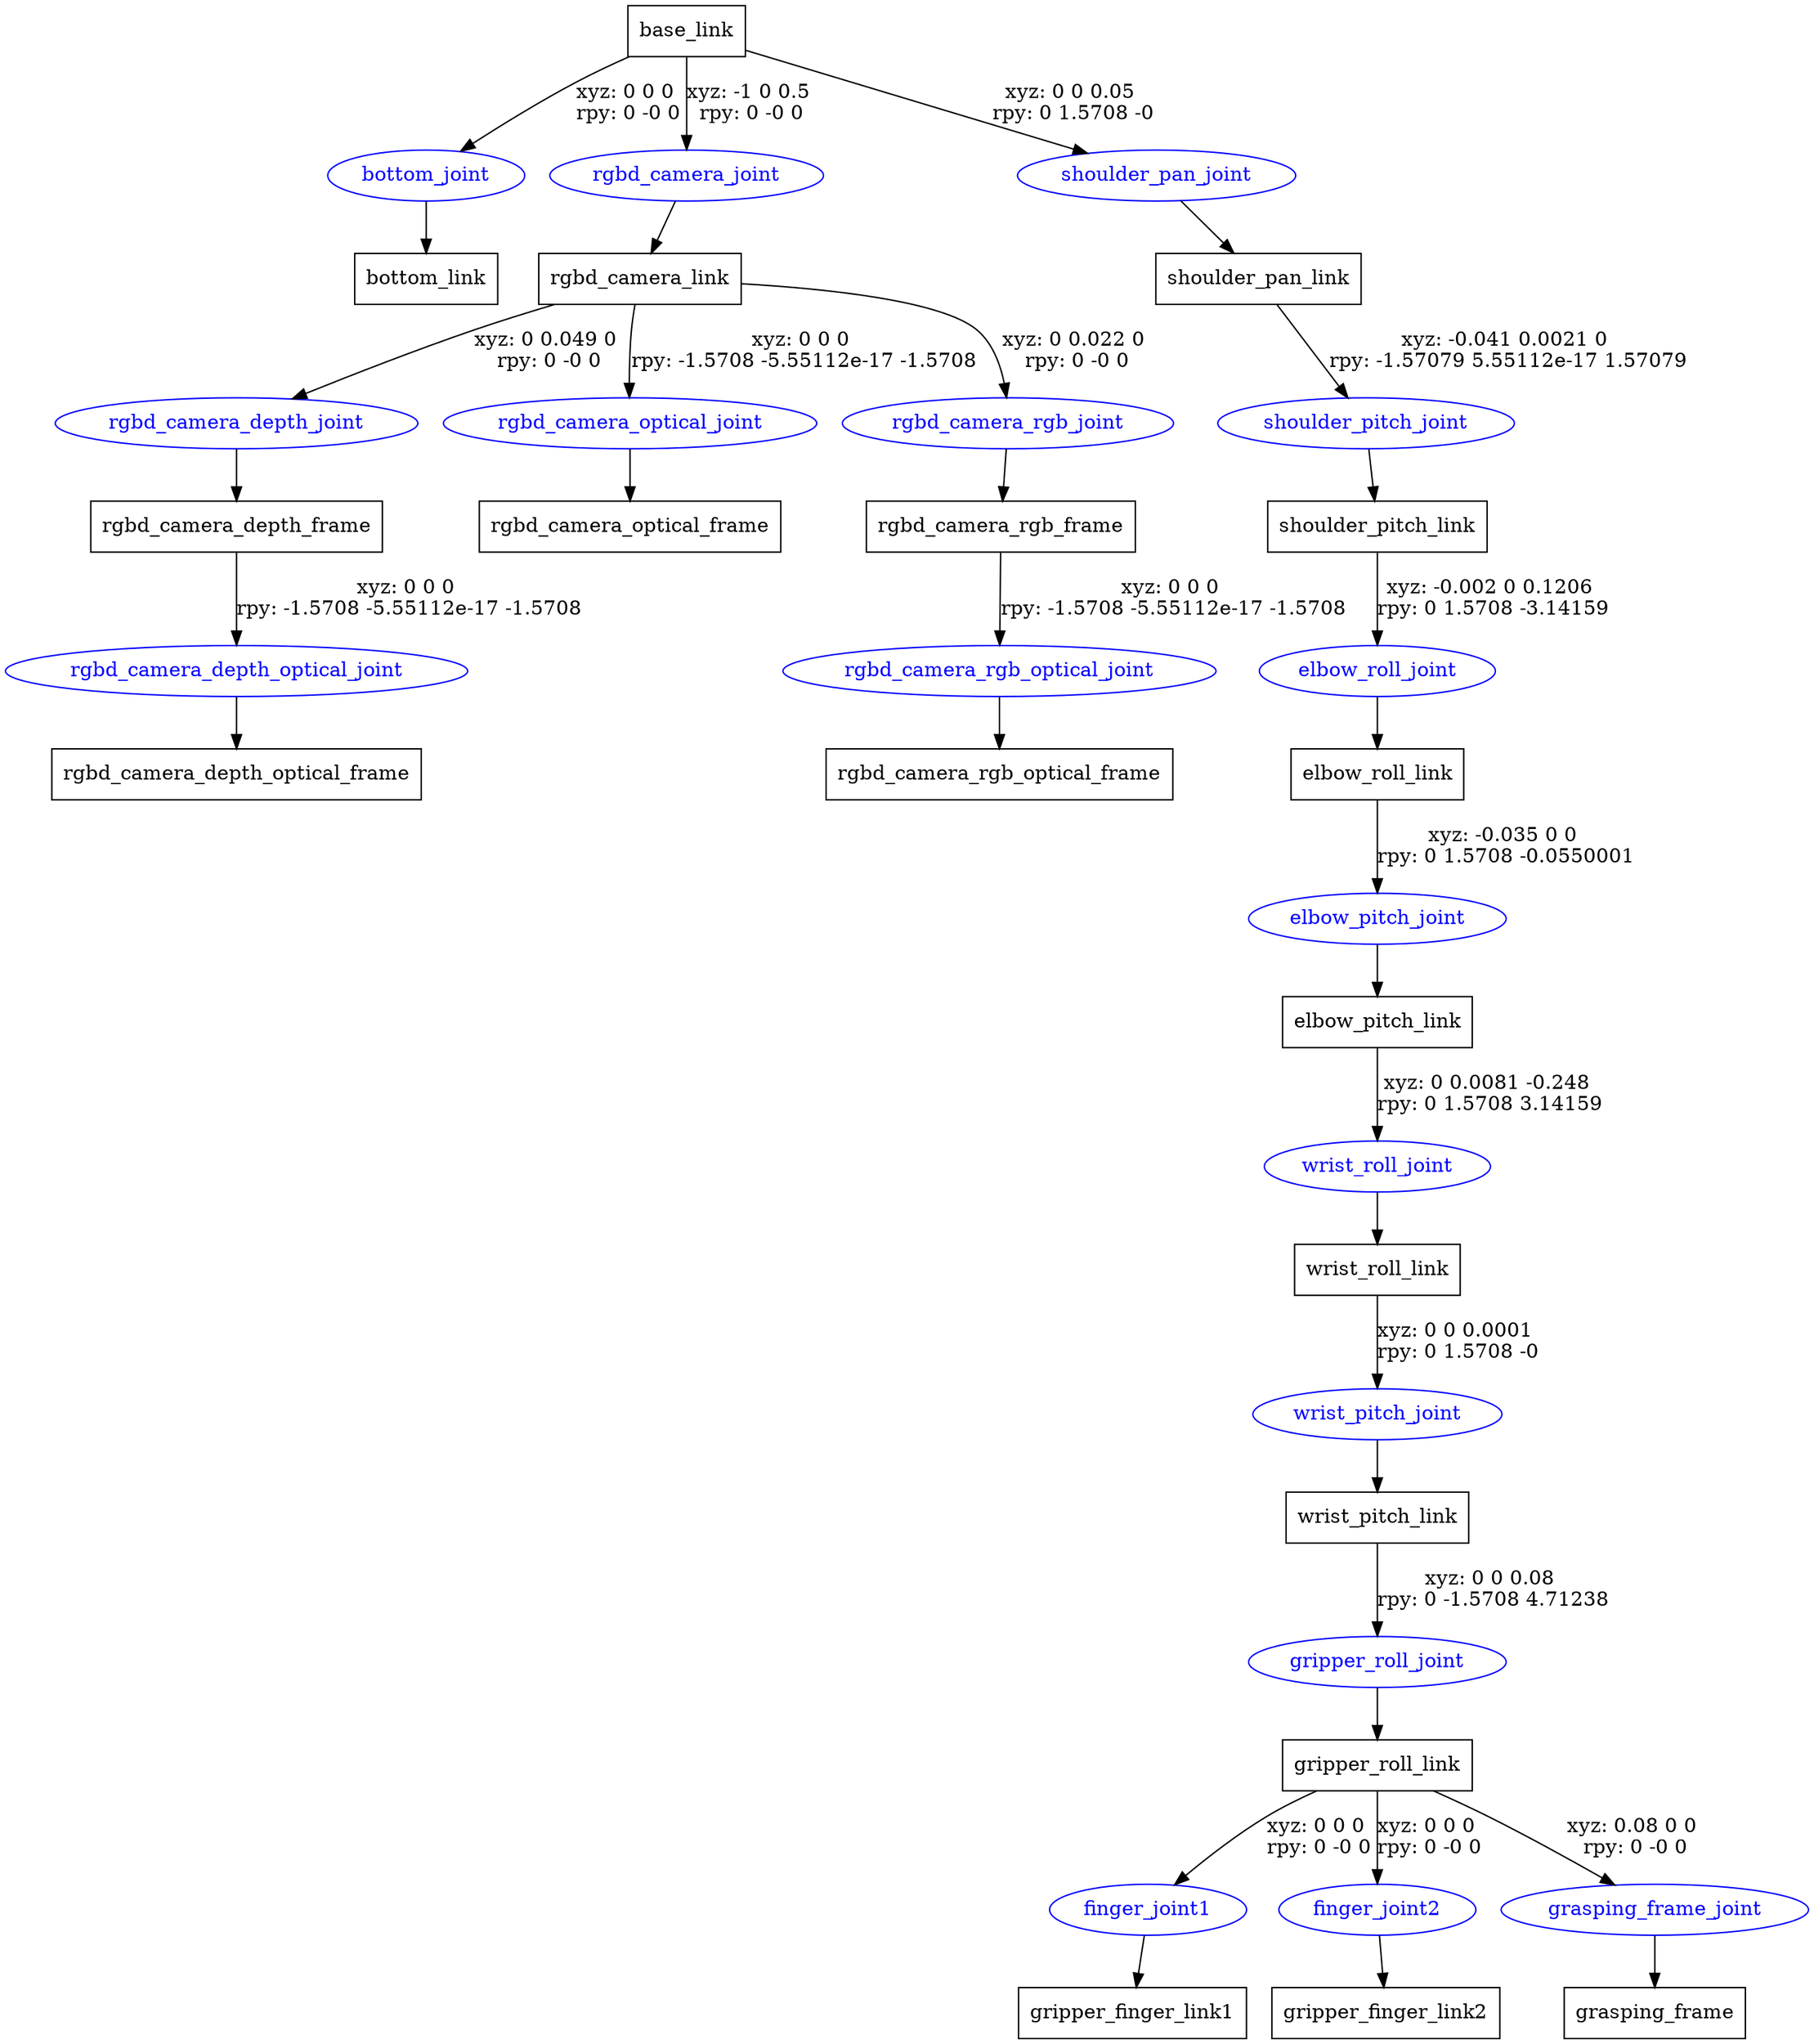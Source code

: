 digraph G {
node [shape=box];
"base_link" [label="base_link"];
"bottom_link" [label="bottom_link"];
"rgbd_camera_link" [label="rgbd_camera_link"];
"rgbd_camera_depth_frame" [label="rgbd_camera_depth_frame"];
"rgbd_camera_depth_optical_frame" [label="rgbd_camera_depth_optical_frame"];
"rgbd_camera_optical_frame" [label="rgbd_camera_optical_frame"];
"rgbd_camera_rgb_frame" [label="rgbd_camera_rgb_frame"];
"rgbd_camera_rgb_optical_frame" [label="rgbd_camera_rgb_optical_frame"];
"shoulder_pan_link" [label="shoulder_pan_link"];
"shoulder_pitch_link" [label="shoulder_pitch_link"];
"elbow_roll_link" [label="elbow_roll_link"];
"elbow_pitch_link" [label="elbow_pitch_link"];
"wrist_roll_link" [label="wrist_roll_link"];
"wrist_pitch_link" [label="wrist_pitch_link"];
"gripper_roll_link" [label="gripper_roll_link"];
"gripper_finger_link1" [label="gripper_finger_link1"];
"gripper_finger_link2" [label="gripper_finger_link2"];
"grasping_frame" [label="grasping_frame"];
node [shape=ellipse, color=blue, fontcolor=blue];
"base_link" -> "bottom_joint" [label="xyz: 0 0 0 \nrpy: 0 -0 0"]
"bottom_joint" -> "bottom_link"
"base_link" -> "rgbd_camera_joint" [label="xyz: -1 0 0.5 \nrpy: 0 -0 0"]
"rgbd_camera_joint" -> "rgbd_camera_link"
"rgbd_camera_link" -> "rgbd_camera_depth_joint" [label="xyz: 0 0.049 0 \nrpy: 0 -0 0"]
"rgbd_camera_depth_joint" -> "rgbd_camera_depth_frame"
"rgbd_camera_depth_frame" -> "rgbd_camera_depth_optical_joint" [label="xyz: 0 0 0 \nrpy: -1.5708 -5.55112e-17 -1.5708"]
"rgbd_camera_depth_optical_joint" -> "rgbd_camera_depth_optical_frame"
"rgbd_camera_link" -> "rgbd_camera_optical_joint" [label="xyz: 0 0 0 \nrpy: -1.5708 -5.55112e-17 -1.5708"]
"rgbd_camera_optical_joint" -> "rgbd_camera_optical_frame"
"rgbd_camera_link" -> "rgbd_camera_rgb_joint" [label="xyz: 0 0.022 0 \nrpy: 0 -0 0"]
"rgbd_camera_rgb_joint" -> "rgbd_camera_rgb_frame"
"rgbd_camera_rgb_frame" -> "rgbd_camera_rgb_optical_joint" [label="xyz: 0 0 0 \nrpy: -1.5708 -5.55112e-17 -1.5708"]
"rgbd_camera_rgb_optical_joint" -> "rgbd_camera_rgb_optical_frame"
"base_link" -> "shoulder_pan_joint" [label="xyz: 0 0 0.05 \nrpy: 0 1.5708 -0"]
"shoulder_pan_joint" -> "shoulder_pan_link"
"shoulder_pan_link" -> "shoulder_pitch_joint" [label="xyz: -0.041 0.0021 0 \nrpy: -1.57079 5.55112e-17 1.57079"]
"shoulder_pitch_joint" -> "shoulder_pitch_link"
"shoulder_pitch_link" -> "elbow_roll_joint" [label="xyz: -0.002 0 0.1206 \nrpy: 0 1.5708 -3.14159"]
"elbow_roll_joint" -> "elbow_roll_link"
"elbow_roll_link" -> "elbow_pitch_joint" [label="xyz: -0.035 0 0 \nrpy: 0 1.5708 -0.0550001"]
"elbow_pitch_joint" -> "elbow_pitch_link"
"elbow_pitch_link" -> "wrist_roll_joint" [label="xyz: 0 0.0081 -0.248 \nrpy: 0 1.5708 3.14159"]
"wrist_roll_joint" -> "wrist_roll_link"
"wrist_roll_link" -> "wrist_pitch_joint" [label="xyz: 0 0 0.0001 \nrpy: 0 1.5708 -0"]
"wrist_pitch_joint" -> "wrist_pitch_link"
"wrist_pitch_link" -> "gripper_roll_joint" [label="xyz: 0 0 0.08 \nrpy: 0 -1.5708 4.71238"]
"gripper_roll_joint" -> "gripper_roll_link"
"gripper_roll_link" -> "finger_joint1" [label="xyz: 0 0 0 \nrpy: 0 -0 0"]
"finger_joint1" -> "gripper_finger_link1"
"gripper_roll_link" -> "finger_joint2" [label="xyz: 0 0 0 \nrpy: 0 -0 0"]
"finger_joint2" -> "gripper_finger_link2"
"gripper_roll_link" -> "grasping_frame_joint" [label="xyz: 0.08 0 0 \nrpy: 0 -0 0"]
"grasping_frame_joint" -> "grasping_frame"
}
